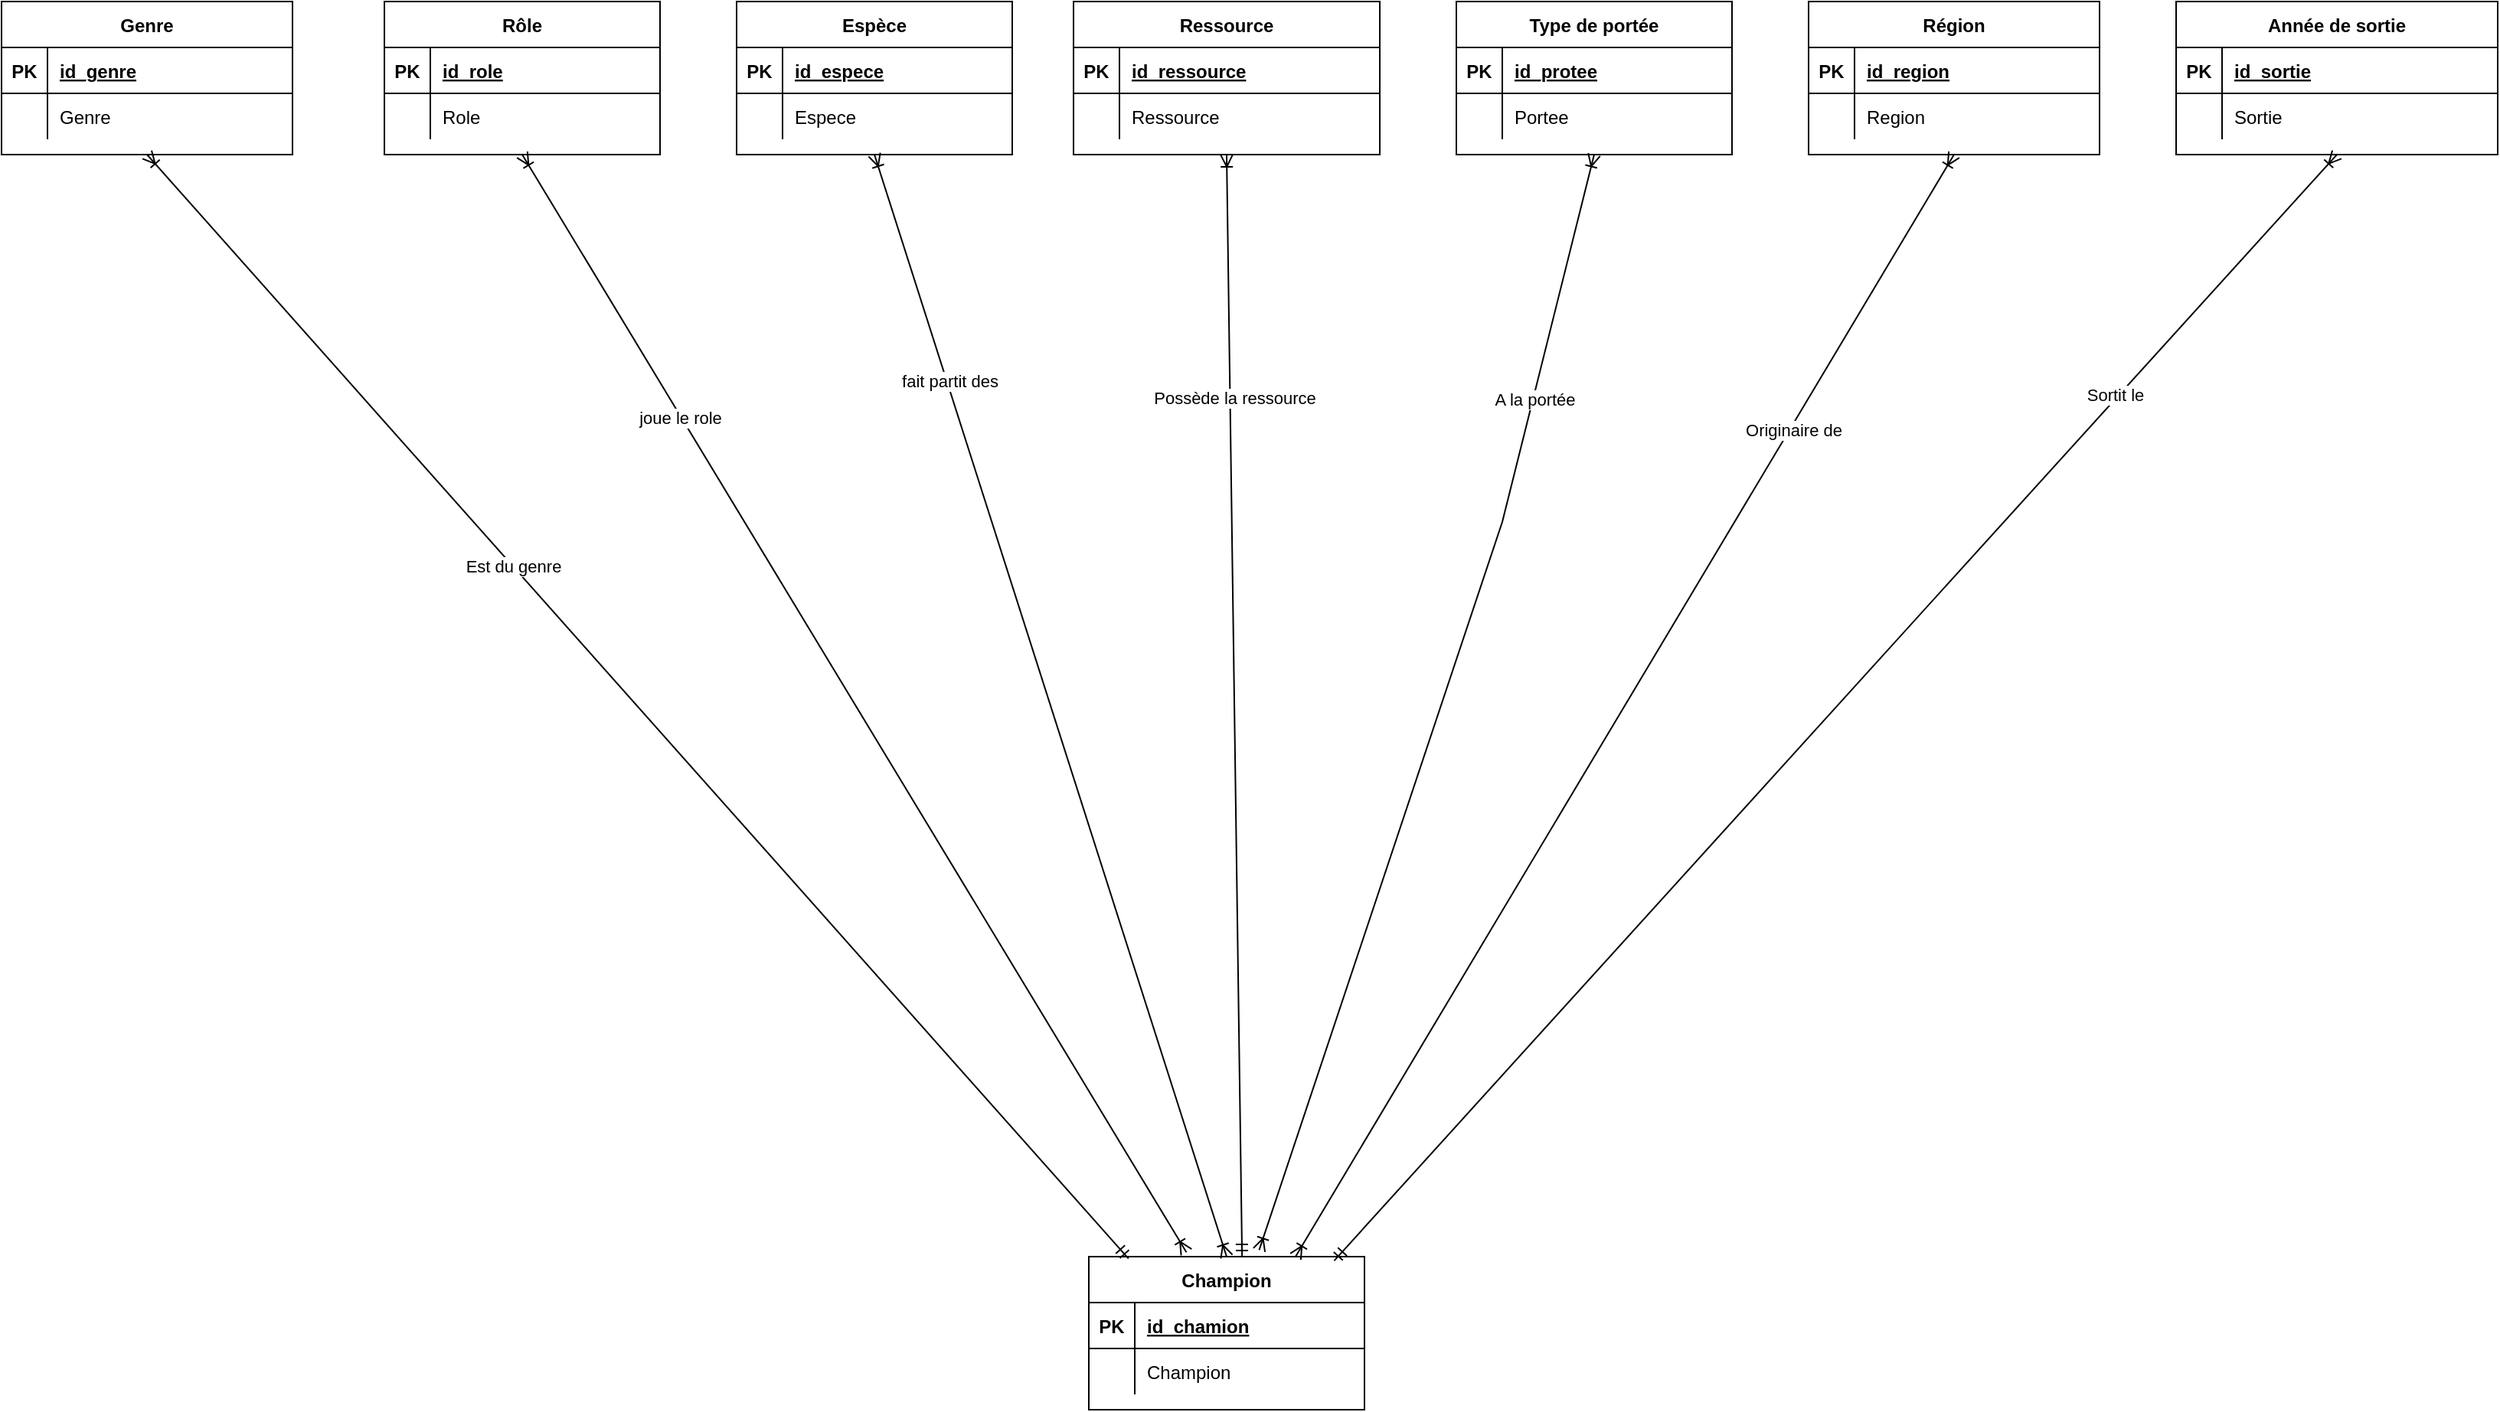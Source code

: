 <mxfile version="24.7.17">
  <diagram id="R2lEEEUBdFMjLlhIrx00" name="Page-1">
    <mxGraphModel dx="1520" dy="652" grid="1" gridSize="10" guides="1" tooltips="1" connect="1" arrows="1" fold="1" page="1" pageScale="1" pageWidth="850" pageHeight="1100" math="0" shadow="0" extFonts="Permanent Marker^https://fonts.googleapis.com/css?family=Permanent+Marker">
      <root>
        <mxCell id="0" />
        <mxCell id="1" parent="0" />
        <mxCell id="C-vyLk0tnHw3VtMMgP7b-23" value="Région" style="shape=table;startSize=30;container=1;collapsible=1;childLayout=tableLayout;fixedRows=1;rowLines=0;fontStyle=1;align=center;resizeLast=1;" parent="1" vertex="1">
          <mxGeometry x="360" y="90" width="190" height="100" as="geometry" />
        </mxCell>
        <mxCell id="C-vyLk0tnHw3VtMMgP7b-24" value="" style="shape=partialRectangle;collapsible=0;dropTarget=0;pointerEvents=0;fillColor=none;points=[[0,0.5],[1,0.5]];portConstraint=eastwest;top=0;left=0;right=0;bottom=1;" parent="C-vyLk0tnHw3VtMMgP7b-23" vertex="1">
          <mxGeometry y="30" width="190" height="30" as="geometry" />
        </mxCell>
        <mxCell id="C-vyLk0tnHw3VtMMgP7b-25" value="PK" style="shape=partialRectangle;overflow=hidden;connectable=0;fillColor=none;top=0;left=0;bottom=0;right=0;fontStyle=1;" parent="C-vyLk0tnHw3VtMMgP7b-24" vertex="1">
          <mxGeometry width="30" height="30" as="geometry">
            <mxRectangle width="30" height="30" as="alternateBounds" />
          </mxGeometry>
        </mxCell>
        <mxCell id="C-vyLk0tnHw3VtMMgP7b-26" value="id_region" style="shape=partialRectangle;overflow=hidden;connectable=0;fillColor=none;top=0;left=0;bottom=0;right=0;align=left;spacingLeft=6;fontStyle=5;" parent="C-vyLk0tnHw3VtMMgP7b-24" vertex="1">
          <mxGeometry x="30" width="160" height="30" as="geometry">
            <mxRectangle width="160" height="30" as="alternateBounds" />
          </mxGeometry>
        </mxCell>
        <mxCell id="C-vyLk0tnHw3VtMMgP7b-27" value="" style="shape=partialRectangle;collapsible=0;dropTarget=0;pointerEvents=0;fillColor=none;points=[[0,0.5],[1,0.5]];portConstraint=eastwest;top=0;left=0;right=0;bottom=0;" parent="C-vyLk0tnHw3VtMMgP7b-23" vertex="1">
          <mxGeometry y="60" width="190" height="30" as="geometry" />
        </mxCell>
        <mxCell id="C-vyLk0tnHw3VtMMgP7b-28" value="" style="shape=partialRectangle;overflow=hidden;connectable=0;fillColor=none;top=0;left=0;bottom=0;right=0;" parent="C-vyLk0tnHw3VtMMgP7b-27" vertex="1">
          <mxGeometry width="30" height="30" as="geometry">
            <mxRectangle width="30" height="30" as="alternateBounds" />
          </mxGeometry>
        </mxCell>
        <mxCell id="C-vyLk0tnHw3VtMMgP7b-29" value="Region" style="shape=partialRectangle;overflow=hidden;connectable=0;fillColor=none;top=0;left=0;bottom=0;right=0;align=left;spacingLeft=6;" parent="C-vyLk0tnHw3VtMMgP7b-27" vertex="1">
          <mxGeometry x="30" width="160" height="30" as="geometry">
            <mxRectangle width="160" height="30" as="alternateBounds" />
          </mxGeometry>
        </mxCell>
        <mxCell id="BfCZk-RCwjHXl4QOt-Fw-1" value="Année de sortie" style="shape=table;startSize=30;container=1;collapsible=1;childLayout=tableLayout;fixedRows=1;rowLines=0;fontStyle=1;align=center;resizeLast=1;" parent="1" vertex="1">
          <mxGeometry x="600" y="90" width="210" height="100" as="geometry" />
        </mxCell>
        <mxCell id="BfCZk-RCwjHXl4QOt-Fw-2" value="" style="shape=partialRectangle;collapsible=0;dropTarget=0;pointerEvents=0;fillColor=none;points=[[0,0.5],[1,0.5]];portConstraint=eastwest;top=0;left=0;right=0;bottom=1;" parent="BfCZk-RCwjHXl4QOt-Fw-1" vertex="1">
          <mxGeometry y="30" width="210" height="30" as="geometry" />
        </mxCell>
        <mxCell id="BfCZk-RCwjHXl4QOt-Fw-3" value="PK" style="shape=partialRectangle;overflow=hidden;connectable=0;fillColor=none;top=0;left=0;bottom=0;right=0;fontStyle=1;" parent="BfCZk-RCwjHXl4QOt-Fw-2" vertex="1">
          <mxGeometry width="30" height="30" as="geometry">
            <mxRectangle width="30" height="30" as="alternateBounds" />
          </mxGeometry>
        </mxCell>
        <mxCell id="BfCZk-RCwjHXl4QOt-Fw-4" value="id_sortie" style="shape=partialRectangle;overflow=hidden;connectable=0;fillColor=none;top=0;left=0;bottom=0;right=0;align=left;spacingLeft=6;fontStyle=5;" parent="BfCZk-RCwjHXl4QOt-Fw-2" vertex="1">
          <mxGeometry x="30" width="180" height="30" as="geometry">
            <mxRectangle width="180" height="30" as="alternateBounds" />
          </mxGeometry>
        </mxCell>
        <mxCell id="BfCZk-RCwjHXl4QOt-Fw-5" value="" style="shape=partialRectangle;collapsible=0;dropTarget=0;pointerEvents=0;fillColor=none;points=[[0,0.5],[1,0.5]];portConstraint=eastwest;top=0;left=0;right=0;bottom=0;" parent="BfCZk-RCwjHXl4QOt-Fw-1" vertex="1">
          <mxGeometry y="60" width="210" height="30" as="geometry" />
        </mxCell>
        <mxCell id="BfCZk-RCwjHXl4QOt-Fw-6" value="" style="shape=partialRectangle;overflow=hidden;connectable=0;fillColor=none;top=0;left=0;bottom=0;right=0;" parent="BfCZk-RCwjHXl4QOt-Fw-5" vertex="1">
          <mxGeometry width="30" height="30" as="geometry">
            <mxRectangle width="30" height="30" as="alternateBounds" />
          </mxGeometry>
        </mxCell>
        <mxCell id="BfCZk-RCwjHXl4QOt-Fw-7" value="Sortie" style="shape=partialRectangle;overflow=hidden;connectable=0;fillColor=none;top=0;left=0;bottom=0;right=0;align=left;spacingLeft=6;" parent="BfCZk-RCwjHXl4QOt-Fw-5" vertex="1">
          <mxGeometry x="30" width="180" height="30" as="geometry">
            <mxRectangle width="180" height="30" as="alternateBounds" />
          </mxGeometry>
        </mxCell>
        <mxCell id="BfCZk-RCwjHXl4QOt-Fw-8" value="Type de portée" style="shape=table;startSize=30;container=1;collapsible=1;childLayout=tableLayout;fixedRows=1;rowLines=0;fontStyle=1;align=center;resizeLast=1;" parent="1" vertex="1">
          <mxGeometry x="130" y="90" width="180" height="100" as="geometry" />
        </mxCell>
        <mxCell id="BfCZk-RCwjHXl4QOt-Fw-9" value="" style="shape=partialRectangle;collapsible=0;dropTarget=0;pointerEvents=0;fillColor=none;points=[[0,0.5],[1,0.5]];portConstraint=eastwest;top=0;left=0;right=0;bottom=1;" parent="BfCZk-RCwjHXl4QOt-Fw-8" vertex="1">
          <mxGeometry y="30" width="180" height="30" as="geometry" />
        </mxCell>
        <mxCell id="BfCZk-RCwjHXl4QOt-Fw-10" value="PK" style="shape=partialRectangle;overflow=hidden;connectable=0;fillColor=none;top=0;left=0;bottom=0;right=0;fontStyle=1;" parent="BfCZk-RCwjHXl4QOt-Fw-9" vertex="1">
          <mxGeometry width="30" height="30" as="geometry">
            <mxRectangle width="30" height="30" as="alternateBounds" />
          </mxGeometry>
        </mxCell>
        <mxCell id="BfCZk-RCwjHXl4QOt-Fw-11" value="id_protee" style="shape=partialRectangle;overflow=hidden;connectable=0;fillColor=none;top=0;left=0;bottom=0;right=0;align=left;spacingLeft=6;fontStyle=5;" parent="BfCZk-RCwjHXl4QOt-Fw-9" vertex="1">
          <mxGeometry x="30" width="150" height="30" as="geometry">
            <mxRectangle width="150" height="30" as="alternateBounds" />
          </mxGeometry>
        </mxCell>
        <mxCell id="BfCZk-RCwjHXl4QOt-Fw-12" value="" style="shape=partialRectangle;collapsible=0;dropTarget=0;pointerEvents=0;fillColor=none;points=[[0,0.5],[1,0.5]];portConstraint=eastwest;top=0;left=0;right=0;bottom=0;" parent="BfCZk-RCwjHXl4QOt-Fw-8" vertex="1">
          <mxGeometry y="60" width="180" height="30" as="geometry" />
        </mxCell>
        <mxCell id="BfCZk-RCwjHXl4QOt-Fw-13" value="" style="shape=partialRectangle;overflow=hidden;connectable=0;fillColor=none;top=0;left=0;bottom=0;right=0;" parent="BfCZk-RCwjHXl4QOt-Fw-12" vertex="1">
          <mxGeometry width="30" height="30" as="geometry">
            <mxRectangle width="30" height="30" as="alternateBounds" />
          </mxGeometry>
        </mxCell>
        <mxCell id="BfCZk-RCwjHXl4QOt-Fw-14" value="Portee" style="shape=partialRectangle;overflow=hidden;connectable=0;fillColor=none;top=0;left=0;bottom=0;right=0;align=left;spacingLeft=6;" parent="BfCZk-RCwjHXl4QOt-Fw-12" vertex="1">
          <mxGeometry x="30" width="150" height="30" as="geometry">
            <mxRectangle width="150" height="30" as="alternateBounds" />
          </mxGeometry>
        </mxCell>
        <mxCell id="BfCZk-RCwjHXl4QOt-Fw-22" value="Espèce" style="shape=table;startSize=30;container=1;collapsible=1;childLayout=tableLayout;fixedRows=1;rowLines=0;fontStyle=1;align=center;resizeLast=1;" parent="1" vertex="1">
          <mxGeometry x="-340" y="90" width="180" height="100" as="geometry" />
        </mxCell>
        <mxCell id="BfCZk-RCwjHXl4QOt-Fw-23" value="" style="shape=partialRectangle;collapsible=0;dropTarget=0;pointerEvents=0;fillColor=none;points=[[0,0.5],[1,0.5]];portConstraint=eastwest;top=0;left=0;right=0;bottom=1;" parent="BfCZk-RCwjHXl4QOt-Fw-22" vertex="1">
          <mxGeometry y="30" width="180" height="30" as="geometry" />
        </mxCell>
        <mxCell id="BfCZk-RCwjHXl4QOt-Fw-24" value="PK" style="shape=partialRectangle;overflow=hidden;connectable=0;fillColor=none;top=0;left=0;bottom=0;right=0;fontStyle=1;" parent="BfCZk-RCwjHXl4QOt-Fw-23" vertex="1">
          <mxGeometry width="30" height="30" as="geometry">
            <mxRectangle width="30" height="30" as="alternateBounds" />
          </mxGeometry>
        </mxCell>
        <mxCell id="BfCZk-RCwjHXl4QOt-Fw-25" value="id_espece" style="shape=partialRectangle;overflow=hidden;connectable=0;fillColor=none;top=0;left=0;bottom=0;right=0;align=left;spacingLeft=6;fontStyle=5;" parent="BfCZk-RCwjHXl4QOt-Fw-23" vertex="1">
          <mxGeometry x="30" width="150" height="30" as="geometry">
            <mxRectangle width="150" height="30" as="alternateBounds" />
          </mxGeometry>
        </mxCell>
        <mxCell id="BfCZk-RCwjHXl4QOt-Fw-26" value="" style="shape=partialRectangle;collapsible=0;dropTarget=0;pointerEvents=0;fillColor=none;points=[[0,0.5],[1,0.5]];portConstraint=eastwest;top=0;left=0;right=0;bottom=0;" parent="BfCZk-RCwjHXl4QOt-Fw-22" vertex="1">
          <mxGeometry y="60" width="180" height="30" as="geometry" />
        </mxCell>
        <mxCell id="BfCZk-RCwjHXl4QOt-Fw-27" value="" style="shape=partialRectangle;overflow=hidden;connectable=0;fillColor=none;top=0;left=0;bottom=0;right=0;" parent="BfCZk-RCwjHXl4QOt-Fw-26" vertex="1">
          <mxGeometry width="30" height="30" as="geometry">
            <mxRectangle width="30" height="30" as="alternateBounds" />
          </mxGeometry>
        </mxCell>
        <mxCell id="BfCZk-RCwjHXl4QOt-Fw-28" value="Espece" style="shape=partialRectangle;overflow=hidden;connectable=0;fillColor=none;top=0;left=0;bottom=0;right=0;align=left;spacingLeft=6;" parent="BfCZk-RCwjHXl4QOt-Fw-26" vertex="1">
          <mxGeometry x="30" width="150" height="30" as="geometry">
            <mxRectangle width="150" height="30" as="alternateBounds" />
          </mxGeometry>
        </mxCell>
        <mxCell id="BfCZk-RCwjHXl4QOt-Fw-29" value="Rôle" style="shape=table;startSize=30;container=1;collapsible=1;childLayout=tableLayout;fixedRows=1;rowLines=0;fontStyle=1;align=center;resizeLast=1;" parent="1" vertex="1">
          <mxGeometry x="-570" y="90" width="180" height="100" as="geometry" />
        </mxCell>
        <mxCell id="BfCZk-RCwjHXl4QOt-Fw-30" value="" style="shape=partialRectangle;collapsible=0;dropTarget=0;pointerEvents=0;fillColor=none;points=[[0,0.5],[1,0.5]];portConstraint=eastwest;top=0;left=0;right=0;bottom=1;" parent="BfCZk-RCwjHXl4QOt-Fw-29" vertex="1">
          <mxGeometry y="30" width="180" height="30" as="geometry" />
        </mxCell>
        <mxCell id="BfCZk-RCwjHXl4QOt-Fw-31" value="PK" style="shape=partialRectangle;overflow=hidden;connectable=0;fillColor=none;top=0;left=0;bottom=0;right=0;fontStyle=1;" parent="BfCZk-RCwjHXl4QOt-Fw-30" vertex="1">
          <mxGeometry width="30" height="30" as="geometry">
            <mxRectangle width="30" height="30" as="alternateBounds" />
          </mxGeometry>
        </mxCell>
        <mxCell id="BfCZk-RCwjHXl4QOt-Fw-32" value="id_role" style="shape=partialRectangle;overflow=hidden;connectable=0;fillColor=none;top=0;left=0;bottom=0;right=0;align=left;spacingLeft=6;fontStyle=5;" parent="BfCZk-RCwjHXl4QOt-Fw-30" vertex="1">
          <mxGeometry x="30" width="150" height="30" as="geometry">
            <mxRectangle width="150" height="30" as="alternateBounds" />
          </mxGeometry>
        </mxCell>
        <mxCell id="BfCZk-RCwjHXl4QOt-Fw-33" value="" style="shape=partialRectangle;collapsible=0;dropTarget=0;pointerEvents=0;fillColor=none;points=[[0,0.5],[1,0.5]];portConstraint=eastwest;top=0;left=0;right=0;bottom=0;" parent="BfCZk-RCwjHXl4QOt-Fw-29" vertex="1">
          <mxGeometry y="60" width="180" height="30" as="geometry" />
        </mxCell>
        <mxCell id="BfCZk-RCwjHXl4QOt-Fw-34" value="" style="shape=partialRectangle;overflow=hidden;connectable=0;fillColor=none;top=0;left=0;bottom=0;right=0;" parent="BfCZk-RCwjHXl4QOt-Fw-33" vertex="1">
          <mxGeometry width="30" height="30" as="geometry">
            <mxRectangle width="30" height="30" as="alternateBounds" />
          </mxGeometry>
        </mxCell>
        <mxCell id="BfCZk-RCwjHXl4QOt-Fw-35" value="Role" style="shape=partialRectangle;overflow=hidden;connectable=0;fillColor=none;top=0;left=0;bottom=0;right=0;align=left;spacingLeft=6;" parent="BfCZk-RCwjHXl4QOt-Fw-33" vertex="1">
          <mxGeometry x="30" width="150" height="30" as="geometry">
            <mxRectangle width="150" height="30" as="alternateBounds" />
          </mxGeometry>
        </mxCell>
        <mxCell id="BfCZk-RCwjHXl4QOt-Fw-36" value="Ressource" style="shape=table;startSize=30;container=1;collapsible=1;childLayout=tableLayout;fixedRows=1;rowLines=0;fontStyle=1;align=center;resizeLast=1;" parent="1" vertex="1">
          <mxGeometry x="-120" y="90" width="200" height="100" as="geometry" />
        </mxCell>
        <mxCell id="BfCZk-RCwjHXl4QOt-Fw-37" value="" style="shape=partialRectangle;collapsible=0;dropTarget=0;pointerEvents=0;fillColor=none;points=[[0,0.5],[1,0.5]];portConstraint=eastwest;top=0;left=0;right=0;bottom=1;" parent="BfCZk-RCwjHXl4QOt-Fw-36" vertex="1">
          <mxGeometry y="30" width="200" height="30" as="geometry" />
        </mxCell>
        <mxCell id="BfCZk-RCwjHXl4QOt-Fw-38" value="PK" style="shape=partialRectangle;overflow=hidden;connectable=0;fillColor=none;top=0;left=0;bottom=0;right=0;fontStyle=1;" parent="BfCZk-RCwjHXl4QOt-Fw-37" vertex="1">
          <mxGeometry width="30" height="30" as="geometry">
            <mxRectangle width="30" height="30" as="alternateBounds" />
          </mxGeometry>
        </mxCell>
        <mxCell id="BfCZk-RCwjHXl4QOt-Fw-39" value="id_ressource" style="shape=partialRectangle;overflow=hidden;connectable=0;fillColor=none;top=0;left=0;bottom=0;right=0;align=left;spacingLeft=6;fontStyle=5;" parent="BfCZk-RCwjHXl4QOt-Fw-37" vertex="1">
          <mxGeometry x="30" width="170" height="30" as="geometry">
            <mxRectangle width="170" height="30" as="alternateBounds" />
          </mxGeometry>
        </mxCell>
        <mxCell id="BfCZk-RCwjHXl4QOt-Fw-40" value="" style="shape=partialRectangle;collapsible=0;dropTarget=0;pointerEvents=0;fillColor=none;points=[[0,0.5],[1,0.5]];portConstraint=eastwest;top=0;left=0;right=0;bottom=0;" parent="BfCZk-RCwjHXl4QOt-Fw-36" vertex="1">
          <mxGeometry y="60" width="200" height="30" as="geometry" />
        </mxCell>
        <mxCell id="BfCZk-RCwjHXl4QOt-Fw-41" value="" style="shape=partialRectangle;overflow=hidden;connectable=0;fillColor=none;top=0;left=0;bottom=0;right=0;" parent="BfCZk-RCwjHXl4QOt-Fw-40" vertex="1">
          <mxGeometry width="30" height="30" as="geometry">
            <mxRectangle width="30" height="30" as="alternateBounds" />
          </mxGeometry>
        </mxCell>
        <mxCell id="BfCZk-RCwjHXl4QOt-Fw-42" value="Ressource" style="shape=partialRectangle;overflow=hidden;connectable=0;fillColor=none;top=0;left=0;bottom=0;right=0;align=left;spacingLeft=6;" parent="BfCZk-RCwjHXl4QOt-Fw-40" vertex="1">
          <mxGeometry x="30" width="170" height="30" as="geometry">
            <mxRectangle width="170" height="30" as="alternateBounds" />
          </mxGeometry>
        </mxCell>
        <mxCell id="BfCZk-RCwjHXl4QOt-Fw-43" value="Genre" style="shape=table;startSize=30;container=1;collapsible=1;childLayout=tableLayout;fixedRows=1;rowLines=0;fontStyle=1;align=center;resizeLast=1;" parent="1" vertex="1">
          <mxGeometry x="-820" y="90" width="190" height="100" as="geometry" />
        </mxCell>
        <mxCell id="BfCZk-RCwjHXl4QOt-Fw-44" value="" style="shape=partialRectangle;collapsible=0;dropTarget=0;pointerEvents=0;fillColor=none;points=[[0,0.5],[1,0.5]];portConstraint=eastwest;top=0;left=0;right=0;bottom=1;" parent="BfCZk-RCwjHXl4QOt-Fw-43" vertex="1">
          <mxGeometry y="30" width="190" height="30" as="geometry" />
        </mxCell>
        <mxCell id="BfCZk-RCwjHXl4QOt-Fw-45" value="PK" style="shape=partialRectangle;overflow=hidden;connectable=0;fillColor=none;top=0;left=0;bottom=0;right=0;fontStyle=1;" parent="BfCZk-RCwjHXl4QOt-Fw-44" vertex="1">
          <mxGeometry width="30" height="30" as="geometry">
            <mxRectangle width="30" height="30" as="alternateBounds" />
          </mxGeometry>
        </mxCell>
        <mxCell id="BfCZk-RCwjHXl4QOt-Fw-46" value="id_genre" style="shape=partialRectangle;overflow=hidden;connectable=0;fillColor=none;top=0;left=0;bottom=0;right=0;align=left;spacingLeft=6;fontStyle=5;" parent="BfCZk-RCwjHXl4QOt-Fw-44" vertex="1">
          <mxGeometry x="30" width="160" height="30" as="geometry">
            <mxRectangle width="160" height="30" as="alternateBounds" />
          </mxGeometry>
        </mxCell>
        <mxCell id="BfCZk-RCwjHXl4QOt-Fw-47" value="" style="shape=partialRectangle;collapsible=0;dropTarget=0;pointerEvents=0;fillColor=none;points=[[0,0.5],[1,0.5]];portConstraint=eastwest;top=0;left=0;right=0;bottom=0;" parent="BfCZk-RCwjHXl4QOt-Fw-43" vertex="1">
          <mxGeometry y="60" width="190" height="30" as="geometry" />
        </mxCell>
        <mxCell id="BfCZk-RCwjHXl4QOt-Fw-48" value="" style="shape=partialRectangle;overflow=hidden;connectable=0;fillColor=none;top=0;left=0;bottom=0;right=0;" parent="BfCZk-RCwjHXl4QOt-Fw-47" vertex="1">
          <mxGeometry width="30" height="30" as="geometry">
            <mxRectangle width="30" height="30" as="alternateBounds" />
          </mxGeometry>
        </mxCell>
        <mxCell id="BfCZk-RCwjHXl4QOt-Fw-49" value="Genre" style="shape=partialRectangle;overflow=hidden;connectable=0;fillColor=none;top=0;left=0;bottom=0;right=0;align=left;spacingLeft=6;" parent="BfCZk-RCwjHXl4QOt-Fw-47" vertex="1">
          <mxGeometry x="30" width="160" height="30" as="geometry">
            <mxRectangle width="160" height="30" as="alternateBounds" />
          </mxGeometry>
        </mxCell>
        <mxCell id="BfCZk-RCwjHXl4QOt-Fw-58" value="Champion" style="shape=table;startSize=30;container=1;collapsible=1;childLayout=tableLayout;fixedRows=1;rowLines=0;fontStyle=1;align=center;resizeLast=1;" parent="1" vertex="1">
          <mxGeometry x="-110" y="910" width="180" height="100" as="geometry" />
        </mxCell>
        <mxCell id="BfCZk-RCwjHXl4QOt-Fw-59" value="" style="shape=partialRectangle;collapsible=0;dropTarget=0;pointerEvents=0;fillColor=none;points=[[0,0.5],[1,0.5]];portConstraint=eastwest;top=0;left=0;right=0;bottom=1;" parent="BfCZk-RCwjHXl4QOt-Fw-58" vertex="1">
          <mxGeometry y="30" width="180" height="30" as="geometry" />
        </mxCell>
        <mxCell id="BfCZk-RCwjHXl4QOt-Fw-60" value="PK" style="shape=partialRectangle;overflow=hidden;connectable=0;fillColor=none;top=0;left=0;bottom=0;right=0;fontStyle=1;" parent="BfCZk-RCwjHXl4QOt-Fw-59" vertex="1">
          <mxGeometry width="30" height="30" as="geometry">
            <mxRectangle width="30" height="30" as="alternateBounds" />
          </mxGeometry>
        </mxCell>
        <mxCell id="BfCZk-RCwjHXl4QOt-Fw-61" value="id_chamion" style="shape=partialRectangle;overflow=hidden;connectable=0;fillColor=none;top=0;left=0;bottom=0;right=0;align=left;spacingLeft=6;fontStyle=5;" parent="BfCZk-RCwjHXl4QOt-Fw-59" vertex="1">
          <mxGeometry x="30" width="150" height="30" as="geometry">
            <mxRectangle width="150" height="30" as="alternateBounds" />
          </mxGeometry>
        </mxCell>
        <mxCell id="BfCZk-RCwjHXl4QOt-Fw-62" value="" style="shape=partialRectangle;collapsible=0;dropTarget=0;pointerEvents=0;fillColor=none;points=[[0,0.5],[1,0.5]];portConstraint=eastwest;top=0;left=0;right=0;bottom=0;" parent="BfCZk-RCwjHXl4QOt-Fw-58" vertex="1">
          <mxGeometry y="60" width="180" height="30" as="geometry" />
        </mxCell>
        <mxCell id="BfCZk-RCwjHXl4QOt-Fw-63" value="" style="shape=partialRectangle;overflow=hidden;connectable=0;fillColor=none;top=0;left=0;bottom=0;right=0;" parent="BfCZk-RCwjHXl4QOt-Fw-62" vertex="1">
          <mxGeometry width="30" height="30" as="geometry">
            <mxRectangle width="30" height="30" as="alternateBounds" />
          </mxGeometry>
        </mxCell>
        <mxCell id="BfCZk-RCwjHXl4QOt-Fw-64" value="Champion" style="shape=partialRectangle;overflow=hidden;connectable=0;fillColor=none;top=0;left=0;bottom=0;right=0;align=left;spacingLeft=6;" parent="BfCZk-RCwjHXl4QOt-Fw-62" vertex="1">
          <mxGeometry x="30" width="150" height="30" as="geometry">
            <mxRectangle width="150" height="30" as="alternateBounds" />
          </mxGeometry>
        </mxCell>
        <mxCell id="BfCZk-RCwjHXl4QOt-Fw-65" value="" style="endArrow=ERoneToMany;startArrow=ERmandOne;html=1;rounded=0;entryX=0.5;entryY=1;entryDx=0;entryDy=0;exitX=0.144;exitY=0.013;exitDx=0;exitDy=0;startFill=0;endFill=0;exitPerimeter=0;" parent="1" source="BfCZk-RCwjHXl4QOt-Fw-58" target="BfCZk-RCwjHXl4QOt-Fw-43" edge="1">
          <mxGeometry width="50" height="50" relative="1" as="geometry">
            <mxPoint x="180" y="770" as="sourcePoint" />
            <mxPoint x="230" y="720" as="targetPoint" />
          </mxGeometry>
        </mxCell>
        <mxCell id="BfCZk-RCwjHXl4QOt-Fw-72" value="Est du genre" style="edgeLabel;html=1;align=center;verticalAlign=middle;resizable=0;points=[];" parent="BfCZk-RCwjHXl4QOt-Fw-65" vertex="1" connectable="0">
          <mxGeometry x="0.256" y="1" relative="1" as="geometry">
            <mxPoint x="1" as="offset" />
          </mxGeometry>
        </mxCell>
        <mxCell id="BfCZk-RCwjHXl4QOt-Fw-66" value="" style="endArrow=ERoneToMany;startArrow=ERoneToMany;html=1;rounded=0;entryX=0.5;entryY=1;entryDx=0;entryDy=0;exitX=0.354;exitY=-0.029;exitDx=0;exitDy=0;endFill=0;startFill=0;exitPerimeter=0;" parent="1" source="BfCZk-RCwjHXl4QOt-Fw-58" target="BfCZk-RCwjHXl4QOt-Fw-29" edge="1">
          <mxGeometry width="50" height="50" relative="1" as="geometry">
            <mxPoint x="255" y="960" as="sourcePoint" />
            <mxPoint x="-450" y="240" as="targetPoint" />
          </mxGeometry>
        </mxCell>
        <mxCell id="BfCZk-RCwjHXl4QOt-Fw-73" value="joue le role" style="edgeLabel;html=1;align=center;verticalAlign=middle;resizable=0;points=[];" parent="BfCZk-RCwjHXl4QOt-Fw-66" vertex="1" connectable="0">
          <mxGeometry x="0.523" y="1" relative="1" as="geometry">
            <mxPoint as="offset" />
          </mxGeometry>
        </mxCell>
        <mxCell id="BfCZk-RCwjHXl4QOt-Fw-67" value="" style="endArrow=ERoneToMany;startArrow=ERoneToMany;html=1;rounded=0;entryX=0.5;entryY=1;entryDx=0;entryDy=0;exitX=0.5;exitY=0;exitDx=0;exitDy=0;endFill=0;startFill=0;" parent="1" source="BfCZk-RCwjHXl4QOt-Fw-58" target="BfCZk-RCwjHXl4QOt-Fw-22" edge="1">
          <mxGeometry width="50" height="50" relative="1" as="geometry">
            <mxPoint x="615" y="1000" as="sourcePoint" />
            <mxPoint x="-90" y="280" as="targetPoint" />
          </mxGeometry>
        </mxCell>
        <mxCell id="BfCZk-RCwjHXl4QOt-Fw-74" value="fait partit des" style="edgeLabel;html=1;align=center;verticalAlign=middle;resizable=0;points=[];" parent="BfCZk-RCwjHXl4QOt-Fw-67" vertex="1" connectable="0">
          <mxGeometry x="0.587" y="-1" relative="1" as="geometry">
            <mxPoint as="offset" />
          </mxGeometry>
        </mxCell>
        <mxCell id="BfCZk-RCwjHXl4QOt-Fw-68" value="" style="endArrow=ERoneToMany;startArrow=ERmandOne;html=1;rounded=0;entryX=0.5;entryY=1;entryDx=0;entryDy=0;exitX=0.556;exitY=0;exitDx=0;exitDy=0;endFill=0;exitPerimeter=0;startFill=0;" parent="1" source="BfCZk-RCwjHXl4QOt-Fw-58" target="BfCZk-RCwjHXl4QOt-Fw-36" edge="1">
          <mxGeometry width="50" height="50" relative="1" as="geometry">
            <mxPoint x="675" y="960" as="sourcePoint" />
            <mxPoint x="-30" y="240" as="targetPoint" />
          </mxGeometry>
        </mxCell>
        <mxCell id="BfCZk-RCwjHXl4QOt-Fw-75" value="Possède la ressource" style="edgeLabel;html=1;align=center;verticalAlign=middle;resizable=0;points=[];" parent="BfCZk-RCwjHXl4QOt-Fw-68" vertex="1" connectable="0">
          <mxGeometry x="0.559" y="-3" relative="1" as="geometry">
            <mxPoint as="offset" />
          </mxGeometry>
        </mxCell>
        <mxCell id="BfCZk-RCwjHXl4QOt-Fw-69" value="" style="endArrow=ERoneToMany;startArrow=ERoneToMany;html=1;rounded=0;entryX=0.5;entryY=1;entryDx=0;entryDy=0;exitX=0.618;exitY=-0.043;exitDx=0;exitDy=0;endFill=0;startFill=0;exitPerimeter=0;" parent="1" source="BfCZk-RCwjHXl4QOt-Fw-58" target="BfCZk-RCwjHXl4QOt-Fw-8" edge="1">
          <mxGeometry width="50" height="50" relative="1" as="geometry">
            <mxPoint x="885" y="950" as="sourcePoint" />
            <mxPoint x="180" y="230" as="targetPoint" />
            <Array as="points">
              <mxPoint x="160" y="430" />
            </Array>
          </mxGeometry>
        </mxCell>
        <mxCell id="BfCZk-RCwjHXl4QOt-Fw-76" value="A la portée" style="edgeLabel;html=1;align=center;verticalAlign=middle;resizable=0;points=[];" parent="BfCZk-RCwjHXl4QOt-Fw-69" vertex="1" connectable="0">
          <mxGeometry x="0.56" y="-1" relative="1" as="geometry">
            <mxPoint as="offset" />
          </mxGeometry>
        </mxCell>
        <mxCell id="BfCZk-RCwjHXl4QOt-Fw-70" value="" style="endArrow=ERoneToMany;startArrow=ERoneToMany;html=1;rounded=0;entryX=0.5;entryY=1;entryDx=0;entryDy=0;exitX=0.75;exitY=0;exitDx=0;exitDy=0;endFill=0;startFill=0;" parent="1" source="BfCZk-RCwjHXl4QOt-Fw-58" target="C-vyLk0tnHw3VtMMgP7b-23" edge="1">
          <mxGeometry width="50" height="50" relative="1" as="geometry">
            <mxPoint x="1175" y="1110" as="sourcePoint" />
            <mxPoint x="470" y="390" as="targetPoint" />
          </mxGeometry>
        </mxCell>
        <mxCell id="BfCZk-RCwjHXl4QOt-Fw-77" value="Originaire de" style="edgeLabel;html=1;align=center;verticalAlign=middle;resizable=0;points=[];" parent="BfCZk-RCwjHXl4QOt-Fw-70" vertex="1" connectable="0">
          <mxGeometry x="0.504" y="-2" relative="1" as="geometry">
            <mxPoint as="offset" />
          </mxGeometry>
        </mxCell>
        <mxCell id="BfCZk-RCwjHXl4QOt-Fw-71" value="" style="endArrow=ERoneToMany;startArrow=ERmandOne;html=1;rounded=0;entryX=0.5;entryY=1;entryDx=0;entryDy=0;exitX=0.89;exitY=0.027;exitDx=0;exitDy=0;endFill=0;startFill=0;exitPerimeter=0;" parent="1" source="BfCZk-RCwjHXl4QOt-Fw-58" target="BfCZk-RCwjHXl4QOt-Fw-1" edge="1">
          <mxGeometry width="50" height="50" relative="1" as="geometry">
            <mxPoint x="1035" y="1110" as="sourcePoint" />
            <mxPoint x="330" y="390" as="targetPoint" />
          </mxGeometry>
        </mxCell>
        <mxCell id="BfCZk-RCwjHXl4QOt-Fw-78" value="Sortit le" style="edgeLabel;html=1;align=center;verticalAlign=middle;resizable=0;points=[];" parent="BfCZk-RCwjHXl4QOt-Fw-71" vertex="1" connectable="0">
          <mxGeometry x="0.563" y="2" relative="1" as="geometry">
            <mxPoint x="-1" as="offset" />
          </mxGeometry>
        </mxCell>
      </root>
    </mxGraphModel>
  </diagram>
</mxfile>
